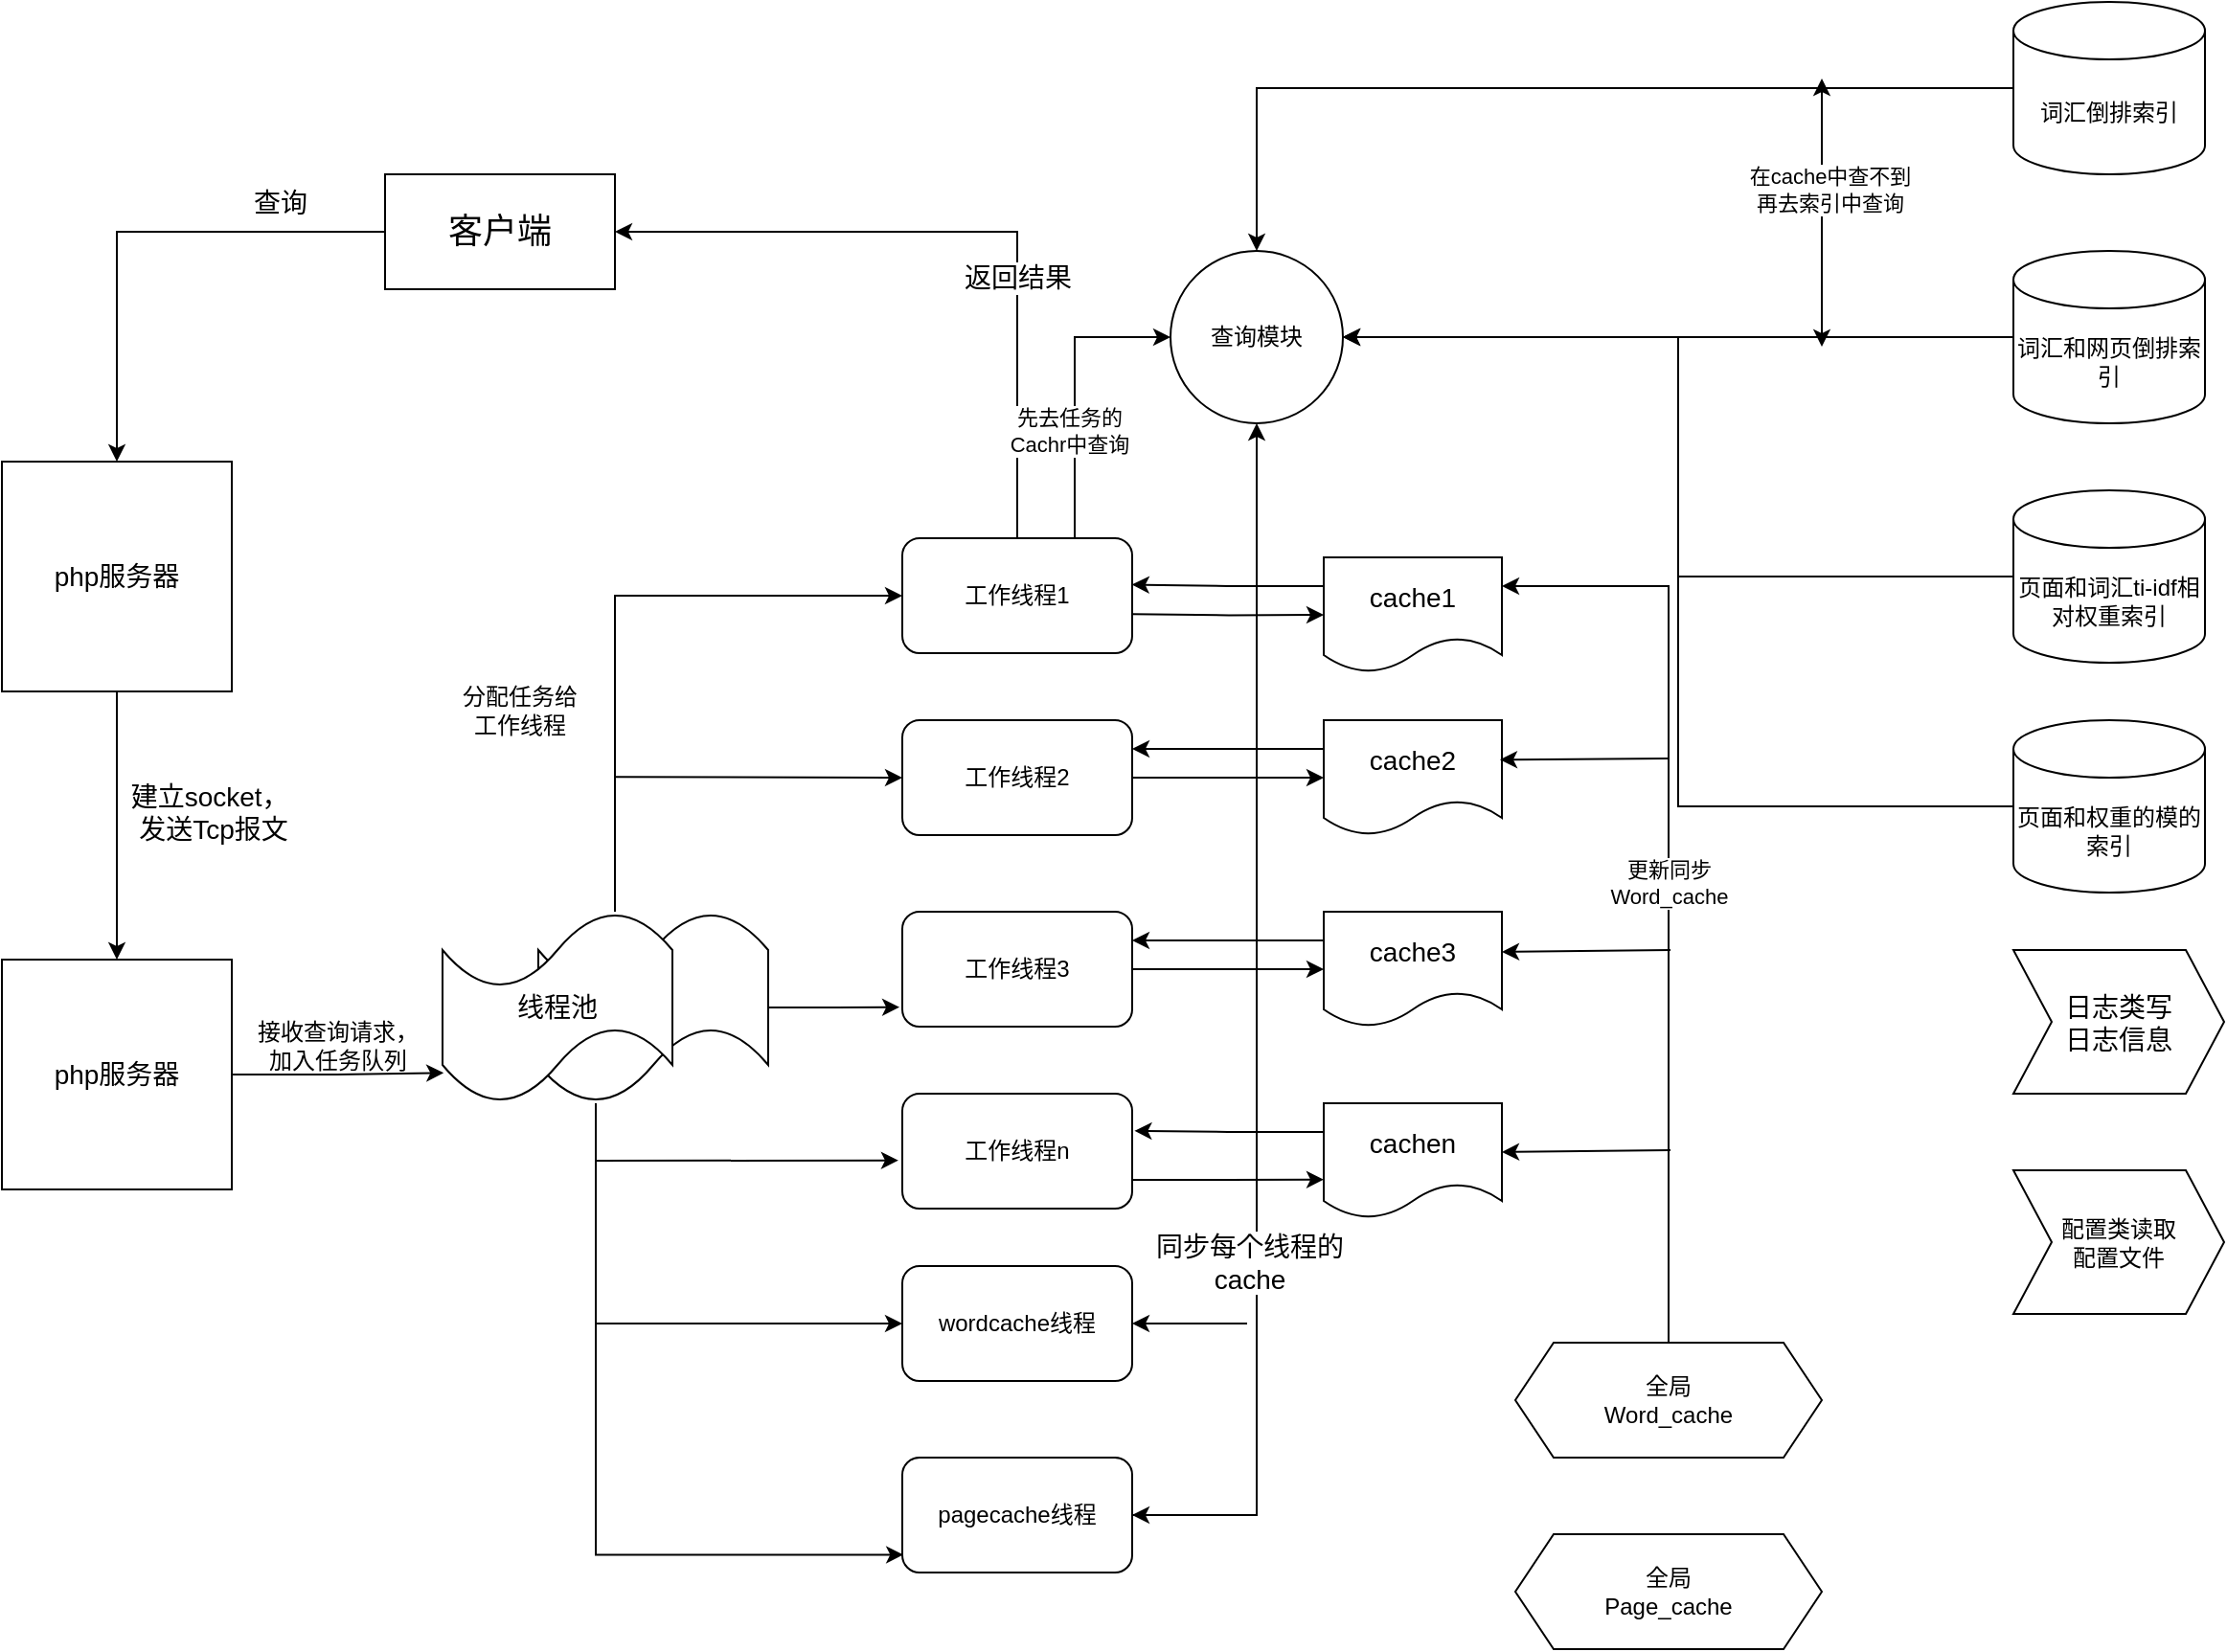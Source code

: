 <mxfile version="21.5.2" type="github">
  <diagram name="第 1 页" id="4qptP76Gj1Wyf4yaXTAh">
    <mxGraphModel dx="1088" dy="671" grid="1" gridSize="10" guides="1" tooltips="1" connect="1" arrows="1" fold="1" page="1" pageScale="1" pageWidth="827" pageHeight="1169" math="0" shadow="0">
      <root>
        <mxCell id="0" />
        <mxCell id="1" parent="0" />
        <mxCell id="I-9dvNje_bcYElF_B9JH-3" style="edgeStyle=orthogonalEdgeStyle;rounded=0;orthogonalLoop=1;jettySize=auto;html=1;exitX=0;exitY=0.5;exitDx=0;exitDy=0;entryX=0.5;entryY=0;entryDx=0;entryDy=0;" edge="1" parent="1" source="I-9dvNje_bcYElF_B9JH-1" target="I-9dvNje_bcYElF_B9JH-2">
          <mxGeometry relative="1" as="geometry" />
        </mxCell>
        <mxCell id="I-9dvNje_bcYElF_B9JH-1" value="&lt;font style=&quot;font-size: 18px;&quot;&gt;客户端&lt;/font&gt;" style="rounded=0;whiteSpace=wrap;html=1;" vertex="1" parent="1">
          <mxGeometry x="310" y="150" width="120" height="60" as="geometry" />
        </mxCell>
        <mxCell id="I-9dvNje_bcYElF_B9JH-6" style="edgeStyle=orthogonalEdgeStyle;rounded=0;orthogonalLoop=1;jettySize=auto;html=1;exitX=0.5;exitY=1;exitDx=0;exitDy=0;entryX=0.5;entryY=0;entryDx=0;entryDy=0;" edge="1" parent="1" source="I-9dvNje_bcYElF_B9JH-2" target="I-9dvNje_bcYElF_B9JH-5">
          <mxGeometry relative="1" as="geometry" />
        </mxCell>
        <mxCell id="I-9dvNje_bcYElF_B9JH-2" value="&lt;font style=&quot;font-size: 14px;&quot;&gt;php服务器&lt;/font&gt;" style="whiteSpace=wrap;html=1;aspect=fixed;" vertex="1" parent="1">
          <mxGeometry x="110" y="300" width="120" height="120" as="geometry" />
        </mxCell>
        <mxCell id="I-9dvNje_bcYElF_B9JH-4" value="&lt;font style=&quot;font-size: 14px;&quot;&gt;查询&lt;/font&gt;" style="text;html=1;align=center;verticalAlign=middle;resizable=0;points=[];autosize=1;strokeColor=none;fillColor=none;" vertex="1" parent="1">
          <mxGeometry x="230" y="150" width="50" height="30" as="geometry" />
        </mxCell>
        <mxCell id="I-9dvNje_bcYElF_B9JH-11" style="edgeStyle=orthogonalEdgeStyle;rounded=0;orthogonalLoop=1;jettySize=auto;html=1;exitX=1;exitY=0.5;exitDx=0;exitDy=0;entryX=0.005;entryY=0.841;entryDx=0;entryDy=0;entryPerimeter=0;" edge="1" parent="1" source="I-9dvNje_bcYElF_B9JH-5" target="I-9dvNje_bcYElF_B9JH-9">
          <mxGeometry relative="1" as="geometry" />
        </mxCell>
        <mxCell id="I-9dvNje_bcYElF_B9JH-5" value="&lt;font style=&quot;font-size: 14px;&quot;&gt;php服务器&lt;/font&gt;" style="whiteSpace=wrap;html=1;aspect=fixed;" vertex="1" parent="1">
          <mxGeometry x="110" y="560" width="120" height="120" as="geometry" />
        </mxCell>
        <mxCell id="I-9dvNje_bcYElF_B9JH-7" value="&lt;font style=&quot;font-size: 14px;&quot;&gt;建立socket，&amp;nbsp;&lt;br&gt;发送Tcp报文&lt;/font&gt;" style="text;html=1;align=center;verticalAlign=middle;resizable=0;points=[];autosize=1;strokeColor=none;fillColor=none;" vertex="1" parent="1">
          <mxGeometry x="165" y="458" width="110" height="50" as="geometry" />
        </mxCell>
        <mxCell id="I-9dvNje_bcYElF_B9JH-24" style="edgeStyle=orthogonalEdgeStyle;rounded=0;orthogonalLoop=1;jettySize=auto;html=1;exitX=1;exitY=0.5;exitDx=0;exitDy=0;exitPerimeter=0;entryX=-0.012;entryY=0.831;entryDx=0;entryDy=0;entryPerimeter=0;" edge="1" parent="1" source="I-9dvNje_bcYElF_B9JH-8" target="I-9dvNje_bcYElF_B9JH-15">
          <mxGeometry relative="1" as="geometry" />
        </mxCell>
        <mxCell id="I-9dvNje_bcYElF_B9JH-27" style="edgeStyle=orthogonalEdgeStyle;rounded=0;orthogonalLoop=1;jettySize=auto;html=1;exitX=0.25;exitY=1;exitDx=0;exitDy=0;exitPerimeter=0;entryX=0.005;entryY=0.845;entryDx=0;entryDy=0;entryPerimeter=0;" edge="1" parent="1" source="I-9dvNje_bcYElF_B9JH-8" target="I-9dvNje_bcYElF_B9JH-18">
          <mxGeometry relative="1" as="geometry" />
        </mxCell>
        <mxCell id="I-9dvNje_bcYElF_B9JH-8" value="" style="shape=tape;whiteSpace=wrap;html=1;" vertex="1" parent="1">
          <mxGeometry x="390" y="535" width="120" height="100" as="geometry" />
        </mxCell>
        <mxCell id="I-9dvNje_bcYElF_B9JH-19" style="edgeStyle=orthogonalEdgeStyle;rounded=0;orthogonalLoop=1;jettySize=auto;html=1;exitX=0.75;exitY=0;exitDx=0;exitDy=0;exitPerimeter=0;entryX=0;entryY=0.5;entryDx=0;entryDy=0;" edge="1" parent="1" source="I-9dvNje_bcYElF_B9JH-9" target="I-9dvNje_bcYElF_B9JH-13">
          <mxGeometry relative="1" as="geometry">
            <Array as="points">
              <mxPoint x="430" y="370" />
            </Array>
          </mxGeometry>
        </mxCell>
        <mxCell id="I-9dvNje_bcYElF_B9JH-9" value="&lt;font style=&quot;font-size: 14px;&quot;&gt;线程池&lt;/font&gt;" style="shape=tape;whiteSpace=wrap;html=1;" vertex="1" parent="1">
          <mxGeometry x="340" y="535" width="120" height="100" as="geometry" />
        </mxCell>
        <mxCell id="I-9dvNje_bcYElF_B9JH-12" value="接收查询请求，&lt;br&gt;加入任务队列" style="text;html=1;align=center;verticalAlign=middle;resizable=0;points=[];autosize=1;strokeColor=none;fillColor=none;" vertex="1" parent="1">
          <mxGeometry x="230" y="585" width="110" height="40" as="geometry" />
        </mxCell>
        <mxCell id="I-9dvNje_bcYElF_B9JH-30" style="edgeStyle=orthogonalEdgeStyle;rounded=0;orthogonalLoop=1;jettySize=auto;html=1;exitX=0.5;exitY=0;exitDx=0;exitDy=0;entryX=1;entryY=0.5;entryDx=0;entryDy=0;" edge="1" parent="1" source="I-9dvNje_bcYElF_B9JH-13" target="I-9dvNje_bcYElF_B9JH-1">
          <mxGeometry relative="1" as="geometry" />
        </mxCell>
        <mxCell id="I-9dvNje_bcYElF_B9JH-31" value="&lt;font style=&quot;font-size: 14px;&quot;&gt;返回&lt;/font&gt;&lt;font style=&quot;font-size: 14px;&quot;&gt;结果&lt;/font&gt;" style="edgeLabel;html=1;align=center;verticalAlign=middle;resizable=0;points=[];" vertex="1" connectable="0" parent="I-9dvNje_bcYElF_B9JH-30">
          <mxGeometry x="-0.266" relative="1" as="geometry">
            <mxPoint as="offset" />
          </mxGeometry>
        </mxCell>
        <mxCell id="I-9dvNje_bcYElF_B9JH-38" style="edgeStyle=orthogonalEdgeStyle;rounded=0;orthogonalLoop=1;jettySize=auto;html=1;exitX=0.75;exitY=0;exitDx=0;exitDy=0;entryX=0;entryY=0.5;entryDx=0;entryDy=0;" edge="1" parent="1" source="I-9dvNje_bcYElF_B9JH-13" target="I-9dvNje_bcYElF_B9JH-36">
          <mxGeometry relative="1" as="geometry" />
        </mxCell>
        <mxCell id="I-9dvNje_bcYElF_B9JH-39" value="先去任务的&lt;br&gt;Cachr中查询" style="edgeLabel;html=1;align=center;verticalAlign=middle;resizable=0;points=[];" vertex="1" connectable="0" parent="I-9dvNje_bcYElF_B9JH-38">
          <mxGeometry x="-0.272" y="3" relative="1" as="geometry">
            <mxPoint as="offset" />
          </mxGeometry>
        </mxCell>
        <mxCell id="I-9dvNje_bcYElF_B9JH-40" style="edgeStyle=orthogonalEdgeStyle;rounded=0;orthogonalLoop=1;jettySize=auto;html=1;exitX=1;exitY=0.5;exitDx=0;exitDy=0;entryX=0;entryY=0.5;entryDx=0;entryDy=0;" edge="1" parent="1" target="I-9dvNje_bcYElF_B9JH-32">
          <mxGeometry relative="1" as="geometry">
            <mxPoint x="700" y="379.68" as="sourcePoint" />
            <mxPoint x="796.001" y="379.72" as="targetPoint" />
          </mxGeometry>
        </mxCell>
        <mxCell id="I-9dvNje_bcYElF_B9JH-13" value="工作线程1" style="rounded=1;whiteSpace=wrap;html=1;" vertex="1" parent="1">
          <mxGeometry x="580" y="340" width="120" height="60" as="geometry" />
        </mxCell>
        <mxCell id="I-9dvNje_bcYElF_B9JH-42" style="edgeStyle=orthogonalEdgeStyle;rounded=0;orthogonalLoop=1;jettySize=auto;html=1;exitX=1;exitY=0.5;exitDx=0;exitDy=0;entryX=0;entryY=0.5;entryDx=0;entryDy=0;" edge="1" parent="1" source="I-9dvNje_bcYElF_B9JH-14" target="I-9dvNje_bcYElF_B9JH-33">
          <mxGeometry relative="1" as="geometry" />
        </mxCell>
        <mxCell id="I-9dvNje_bcYElF_B9JH-14" value="工作线程2" style="rounded=1;whiteSpace=wrap;html=1;" vertex="1" parent="1">
          <mxGeometry x="580" y="435" width="120" height="60" as="geometry" />
        </mxCell>
        <mxCell id="I-9dvNje_bcYElF_B9JH-44" style="edgeStyle=orthogonalEdgeStyle;rounded=0;orthogonalLoop=1;jettySize=auto;html=1;exitX=1;exitY=0.5;exitDx=0;exitDy=0;entryX=0;entryY=0.5;entryDx=0;entryDy=0;" edge="1" parent="1" source="I-9dvNje_bcYElF_B9JH-15" target="I-9dvNje_bcYElF_B9JH-34">
          <mxGeometry relative="1" as="geometry" />
        </mxCell>
        <mxCell id="I-9dvNje_bcYElF_B9JH-15" value="工作线程3" style="rounded=1;whiteSpace=wrap;html=1;" vertex="1" parent="1">
          <mxGeometry x="580" y="535" width="120" height="60" as="geometry" />
        </mxCell>
        <mxCell id="I-9dvNje_bcYElF_B9JH-58" style="edgeStyle=orthogonalEdgeStyle;rounded=0;orthogonalLoop=1;jettySize=auto;html=1;exitX=1;exitY=0.75;exitDx=0;exitDy=0;entryX=0;entryY=0.664;entryDx=0;entryDy=0;entryPerimeter=0;" edge="1" parent="1" source="I-9dvNje_bcYElF_B9JH-16" target="I-9dvNje_bcYElF_B9JH-35">
          <mxGeometry relative="1" as="geometry" />
        </mxCell>
        <mxCell id="I-9dvNje_bcYElF_B9JH-16" value="工作线程n" style="rounded=1;whiteSpace=wrap;html=1;" vertex="1" parent="1">
          <mxGeometry x="580" y="630" width="120" height="60" as="geometry" />
        </mxCell>
        <mxCell id="I-9dvNje_bcYElF_B9JH-17" value="wordcache线程" style="rounded=1;whiteSpace=wrap;html=1;" vertex="1" parent="1">
          <mxGeometry x="580" y="720" width="120" height="60" as="geometry" />
        </mxCell>
        <mxCell id="I-9dvNje_bcYElF_B9JH-49" style="edgeStyle=orthogonalEdgeStyle;rounded=0;orthogonalLoop=1;jettySize=auto;html=1;exitX=1;exitY=0.5;exitDx=0;exitDy=0;entryX=0.5;entryY=1;entryDx=0;entryDy=0;" edge="1" parent="1" source="I-9dvNje_bcYElF_B9JH-18" target="I-9dvNje_bcYElF_B9JH-36">
          <mxGeometry relative="1" as="geometry" />
        </mxCell>
        <mxCell id="I-9dvNje_bcYElF_B9JH-62" value="&lt;font style=&quot;font-size: 14px;&quot;&gt;同步每个线程的&lt;br&gt;cache&lt;/font&gt;" style="edgeLabel;html=1;align=center;verticalAlign=middle;resizable=0;points=[];" vertex="1" connectable="0" parent="I-9dvNje_bcYElF_B9JH-49">
          <mxGeometry x="-0.38" y="4" relative="1" as="geometry">
            <mxPoint as="offset" />
          </mxGeometry>
        </mxCell>
        <mxCell id="I-9dvNje_bcYElF_B9JH-18" value="pagecache线程" style="rounded=1;whiteSpace=wrap;html=1;" vertex="1" parent="1">
          <mxGeometry x="580" y="820" width="120" height="60" as="geometry" />
        </mxCell>
        <mxCell id="I-9dvNje_bcYElF_B9JH-20" value="分配任务给&lt;br&gt;工作线程" style="text;html=1;align=center;verticalAlign=middle;resizable=0;points=[];autosize=1;strokeColor=none;fillColor=none;" vertex="1" parent="1">
          <mxGeometry x="340" y="410" width="80" height="40" as="geometry" />
        </mxCell>
        <mxCell id="I-9dvNje_bcYElF_B9JH-23" value="" style="endArrow=classic;html=1;rounded=0;entryX=0;entryY=0.5;entryDx=0;entryDy=0;" edge="1" parent="1" target="I-9dvNje_bcYElF_B9JH-14">
          <mxGeometry width="50" height="50" relative="1" as="geometry">
            <mxPoint x="430" y="464.65" as="sourcePoint" />
            <mxPoint x="575.44" y="465.35" as="targetPoint" />
          </mxGeometry>
        </mxCell>
        <mxCell id="I-9dvNje_bcYElF_B9JH-28" value="" style="endArrow=classic;html=1;rounded=0;entryX=0;entryY=0.5;entryDx=0;entryDy=0;" edge="1" parent="1" target="I-9dvNje_bcYElF_B9JH-17">
          <mxGeometry width="50" height="50" relative="1" as="geometry">
            <mxPoint x="420" y="750" as="sourcePoint" />
            <mxPoint x="530" y="730" as="targetPoint" />
          </mxGeometry>
        </mxCell>
        <mxCell id="I-9dvNje_bcYElF_B9JH-29" value="" style="endArrow=classic;html=1;rounded=0;entryX=-0.017;entryY=0.581;entryDx=0;entryDy=0;entryPerimeter=0;" edge="1" parent="1" target="I-9dvNje_bcYElF_B9JH-16">
          <mxGeometry width="50" height="50" relative="1" as="geometry">
            <mxPoint x="420" y="665" as="sourcePoint" />
            <mxPoint x="560" y="655" as="targetPoint" />
          </mxGeometry>
        </mxCell>
        <mxCell id="I-9dvNje_bcYElF_B9JH-41" style="edgeStyle=orthogonalEdgeStyle;rounded=0;orthogonalLoop=1;jettySize=auto;html=1;exitX=0;exitY=0.25;exitDx=0;exitDy=0;entryX=0.999;entryY=0.404;entryDx=0;entryDy=0;entryPerimeter=0;" edge="1" parent="1" source="I-9dvNje_bcYElF_B9JH-32" target="I-9dvNje_bcYElF_B9JH-13">
          <mxGeometry relative="1" as="geometry" />
        </mxCell>
        <mxCell id="I-9dvNje_bcYElF_B9JH-32" value="&lt;font style=&quot;font-size: 14px;&quot;&gt;cache1&lt;/font&gt;" style="shape=document;whiteSpace=wrap;html=1;boundedLbl=1;" vertex="1" parent="1">
          <mxGeometry x="800" y="350" width="93" height="60" as="geometry" />
        </mxCell>
        <mxCell id="I-9dvNje_bcYElF_B9JH-43" style="edgeStyle=orthogonalEdgeStyle;rounded=0;orthogonalLoop=1;jettySize=auto;html=1;exitX=0;exitY=0.25;exitDx=0;exitDy=0;entryX=1;entryY=0.25;entryDx=0;entryDy=0;" edge="1" parent="1" source="I-9dvNje_bcYElF_B9JH-33" target="I-9dvNje_bcYElF_B9JH-14">
          <mxGeometry relative="1" as="geometry" />
        </mxCell>
        <mxCell id="I-9dvNje_bcYElF_B9JH-33" value="&lt;font style=&quot;font-size: 14px;&quot;&gt;cache2&lt;/font&gt;" style="shape=document;whiteSpace=wrap;html=1;boundedLbl=1;" vertex="1" parent="1">
          <mxGeometry x="800" y="435" width="93" height="60" as="geometry" />
        </mxCell>
        <mxCell id="I-9dvNje_bcYElF_B9JH-46" style="edgeStyle=orthogonalEdgeStyle;rounded=0;orthogonalLoop=1;jettySize=auto;html=1;exitX=0;exitY=0.25;exitDx=0;exitDy=0;entryX=1;entryY=0.25;entryDx=0;entryDy=0;" edge="1" parent="1" source="I-9dvNje_bcYElF_B9JH-34" target="I-9dvNje_bcYElF_B9JH-15">
          <mxGeometry relative="1" as="geometry" />
        </mxCell>
        <mxCell id="I-9dvNje_bcYElF_B9JH-34" value="&lt;font style=&quot;font-size: 14px;&quot;&gt;cache3&lt;/font&gt;" style="shape=document;whiteSpace=wrap;html=1;boundedLbl=1;" vertex="1" parent="1">
          <mxGeometry x="800" y="535" width="93" height="60" as="geometry" />
        </mxCell>
        <mxCell id="I-9dvNje_bcYElF_B9JH-48" style="edgeStyle=orthogonalEdgeStyle;rounded=0;orthogonalLoop=1;jettySize=auto;html=1;exitX=0;exitY=0.25;exitDx=0;exitDy=0;entryX=1.01;entryY=0.323;entryDx=0;entryDy=0;entryPerimeter=0;" edge="1" parent="1" source="I-9dvNje_bcYElF_B9JH-35" target="I-9dvNje_bcYElF_B9JH-16">
          <mxGeometry relative="1" as="geometry" />
        </mxCell>
        <mxCell id="I-9dvNje_bcYElF_B9JH-35" value="&lt;font style=&quot;font-size: 14px;&quot;&gt;cachen&lt;/font&gt;" style="shape=document;whiteSpace=wrap;html=1;boundedLbl=1;" vertex="1" parent="1">
          <mxGeometry x="800" y="635" width="93" height="60" as="geometry" />
        </mxCell>
        <mxCell id="I-9dvNje_bcYElF_B9JH-36" value="查询模块" style="ellipse;whiteSpace=wrap;html=1;aspect=fixed;" vertex="1" parent="1">
          <mxGeometry x="720" y="190" width="90" height="90" as="geometry" />
        </mxCell>
        <mxCell id="I-9dvNje_bcYElF_B9JH-59" value="" style="endArrow=classic;html=1;rounded=0;entryX=1;entryY=0.5;entryDx=0;entryDy=0;" edge="1" parent="1" target="I-9dvNje_bcYElF_B9JH-17">
          <mxGeometry width="50" height="50" relative="1" as="geometry">
            <mxPoint x="760" y="750" as="sourcePoint" />
            <mxPoint x="810" y="700" as="targetPoint" />
          </mxGeometry>
        </mxCell>
        <mxCell id="I-9dvNje_bcYElF_B9JH-61" value="" style="endArrow=classic;html=1;rounded=0;entryX=1;entryY=0.5;entryDx=0;entryDy=0;" edge="1" parent="1" target="I-9dvNje_bcYElF_B9JH-18">
          <mxGeometry width="50" height="50" relative="1" as="geometry">
            <mxPoint x="760" y="850" as="sourcePoint" />
            <mxPoint x="810" y="800" as="targetPoint" />
          </mxGeometry>
        </mxCell>
        <mxCell id="I-9dvNje_bcYElF_B9JH-68" style="edgeStyle=orthogonalEdgeStyle;rounded=0;orthogonalLoop=1;jettySize=auto;html=1;exitX=0;exitY=0.5;exitDx=0;exitDy=0;exitPerimeter=0;" edge="1" parent="1" source="I-9dvNje_bcYElF_B9JH-63" target="I-9dvNje_bcYElF_B9JH-36">
          <mxGeometry relative="1" as="geometry" />
        </mxCell>
        <mxCell id="I-9dvNje_bcYElF_B9JH-63" value="词汇倒排索引" style="shape=cylinder3;whiteSpace=wrap;html=1;boundedLbl=1;backgroundOutline=1;size=15;" vertex="1" parent="1">
          <mxGeometry x="1160" y="60" width="100" height="90" as="geometry" />
        </mxCell>
        <mxCell id="I-9dvNje_bcYElF_B9JH-69" style="edgeStyle=orthogonalEdgeStyle;rounded=0;orthogonalLoop=1;jettySize=auto;html=1;exitX=0;exitY=0.5;exitDx=0;exitDy=0;exitPerimeter=0;entryX=1;entryY=0.5;entryDx=0;entryDy=0;" edge="1" parent="1" source="I-9dvNje_bcYElF_B9JH-64" target="I-9dvNje_bcYElF_B9JH-36">
          <mxGeometry relative="1" as="geometry">
            <Array as="points">
              <mxPoint x="920" y="235" />
              <mxPoint x="920" y="235" />
            </Array>
          </mxGeometry>
        </mxCell>
        <mxCell id="I-9dvNje_bcYElF_B9JH-64" value="词汇和网页倒排索引" style="shape=cylinder3;whiteSpace=wrap;html=1;boundedLbl=1;backgroundOutline=1;size=15;" vertex="1" parent="1">
          <mxGeometry x="1160" y="190" width="100" height="90" as="geometry" />
        </mxCell>
        <mxCell id="I-9dvNje_bcYElF_B9JH-72" style="edgeStyle=orthogonalEdgeStyle;rounded=0;orthogonalLoop=1;jettySize=auto;html=1;exitX=0;exitY=0.5;exitDx=0;exitDy=0;exitPerimeter=0;entryX=1;entryY=0.5;entryDx=0;entryDy=0;" edge="1" parent="1" source="I-9dvNje_bcYElF_B9JH-65" target="I-9dvNje_bcYElF_B9JH-36">
          <mxGeometry relative="1" as="geometry" />
        </mxCell>
        <mxCell id="I-9dvNje_bcYElF_B9JH-65" value="页面和词汇ti-idf相对权重索引" style="shape=cylinder3;whiteSpace=wrap;html=1;boundedLbl=1;backgroundOutline=1;size=15;" vertex="1" parent="1">
          <mxGeometry x="1160" y="315" width="100" height="90" as="geometry" />
        </mxCell>
        <mxCell id="I-9dvNje_bcYElF_B9JH-73" style="edgeStyle=orthogonalEdgeStyle;rounded=0;orthogonalLoop=1;jettySize=auto;html=1;exitX=0;exitY=0.5;exitDx=0;exitDy=0;exitPerimeter=0;entryX=1;entryY=0.5;entryDx=0;entryDy=0;" edge="1" parent="1" source="I-9dvNje_bcYElF_B9JH-66" target="I-9dvNje_bcYElF_B9JH-36">
          <mxGeometry relative="1" as="geometry" />
        </mxCell>
        <mxCell id="I-9dvNje_bcYElF_B9JH-66" value="页面和权重的模的索引" style="shape=cylinder3;whiteSpace=wrap;html=1;boundedLbl=1;backgroundOutline=1;size=15;" vertex="1" parent="1">
          <mxGeometry x="1160" y="435" width="100" height="90" as="geometry" />
        </mxCell>
        <mxCell id="I-9dvNje_bcYElF_B9JH-70" value="" style="endArrow=classic;startArrow=classic;html=1;rounded=0;" edge="1" parent="1">
          <mxGeometry width="50" height="50" relative="1" as="geometry">
            <mxPoint x="1060" y="240" as="sourcePoint" />
            <mxPoint x="1060" y="100" as="targetPoint" />
          </mxGeometry>
        </mxCell>
        <mxCell id="I-9dvNje_bcYElF_B9JH-71" value="在cache中查不到&lt;br&gt;再去索引中查询" style="edgeLabel;html=1;align=center;verticalAlign=middle;resizable=0;points=[];" vertex="1" connectable="0" parent="I-9dvNje_bcYElF_B9JH-70">
          <mxGeometry x="0.169" y="-4" relative="1" as="geometry">
            <mxPoint as="offset" />
          </mxGeometry>
        </mxCell>
        <mxCell id="I-9dvNje_bcYElF_B9JH-74" value="&lt;font style=&quot;font-size: 14px;&quot;&gt;日志类写&lt;br&gt;日志信息&lt;/font&gt;" style="shape=step;perimeter=stepPerimeter;whiteSpace=wrap;html=1;fixedSize=1;" vertex="1" parent="1">
          <mxGeometry x="1160" y="555" width="110" height="75" as="geometry" />
        </mxCell>
        <mxCell id="I-9dvNje_bcYElF_B9JH-75" value="配置类读取&lt;br&gt;配置文件" style="shape=step;perimeter=stepPerimeter;whiteSpace=wrap;html=1;fixedSize=1;" vertex="1" parent="1">
          <mxGeometry x="1160" y="670" width="110" height="75" as="geometry" />
        </mxCell>
        <mxCell id="I-9dvNje_bcYElF_B9JH-78" style="edgeStyle=orthogonalEdgeStyle;rounded=0;orthogonalLoop=1;jettySize=auto;html=1;exitX=0.5;exitY=0;exitDx=0;exitDy=0;entryX=1;entryY=0.25;entryDx=0;entryDy=0;" edge="1" parent="1" source="I-9dvNje_bcYElF_B9JH-76" target="I-9dvNje_bcYElF_B9JH-32">
          <mxGeometry relative="1" as="geometry" />
        </mxCell>
        <mxCell id="I-9dvNje_bcYElF_B9JH-82" value="更新同步&lt;br&gt;Word_cache" style="edgeLabel;html=1;align=center;verticalAlign=middle;resizable=0;points=[];" vertex="1" connectable="0" parent="I-9dvNje_bcYElF_B9JH-78">
          <mxGeometry x="-0.004" relative="1" as="geometry">
            <mxPoint as="offset" />
          </mxGeometry>
        </mxCell>
        <mxCell id="I-9dvNje_bcYElF_B9JH-76" value="全局&lt;br&gt;Word_cache" style="shape=hexagon;perimeter=hexagonPerimeter2;whiteSpace=wrap;html=1;fixedSize=1;" vertex="1" parent="1">
          <mxGeometry x="900" y="760" width="160" height="60" as="geometry" />
        </mxCell>
        <mxCell id="I-9dvNje_bcYElF_B9JH-77" value="全局&lt;br&gt;Page_cache" style="shape=hexagon;perimeter=hexagonPerimeter2;whiteSpace=wrap;html=1;fixedSize=1;" vertex="1" parent="1">
          <mxGeometry x="900" y="860" width="160" height="60" as="geometry" />
        </mxCell>
        <mxCell id="I-9dvNje_bcYElF_B9JH-79" value="" style="endArrow=classic;html=1;rounded=0;entryX=0.989;entryY=0.344;entryDx=0;entryDy=0;entryPerimeter=0;" edge="1" parent="1" target="I-9dvNje_bcYElF_B9JH-33">
          <mxGeometry width="50" height="50" relative="1" as="geometry">
            <mxPoint x="980" y="455" as="sourcePoint" />
            <mxPoint x="1030" y="405" as="targetPoint" />
          </mxGeometry>
        </mxCell>
        <mxCell id="I-9dvNje_bcYElF_B9JH-80" value="" style="endArrow=classic;html=1;rounded=0;entryX=0.989;entryY=0.344;entryDx=0;entryDy=0;entryPerimeter=0;" edge="1" parent="1">
          <mxGeometry width="50" height="50" relative="1" as="geometry">
            <mxPoint x="981" y="555" as="sourcePoint" />
            <mxPoint x="893" y="556" as="targetPoint" />
          </mxGeometry>
        </mxCell>
        <mxCell id="I-9dvNje_bcYElF_B9JH-81" value="" style="endArrow=classic;html=1;rounded=0;entryX=0.989;entryY=0.344;entryDx=0;entryDy=0;entryPerimeter=0;" edge="1" parent="1">
          <mxGeometry width="50" height="50" relative="1" as="geometry">
            <mxPoint x="981" y="659.5" as="sourcePoint" />
            <mxPoint x="893" y="660.5" as="targetPoint" />
          </mxGeometry>
        </mxCell>
      </root>
    </mxGraphModel>
  </diagram>
</mxfile>
